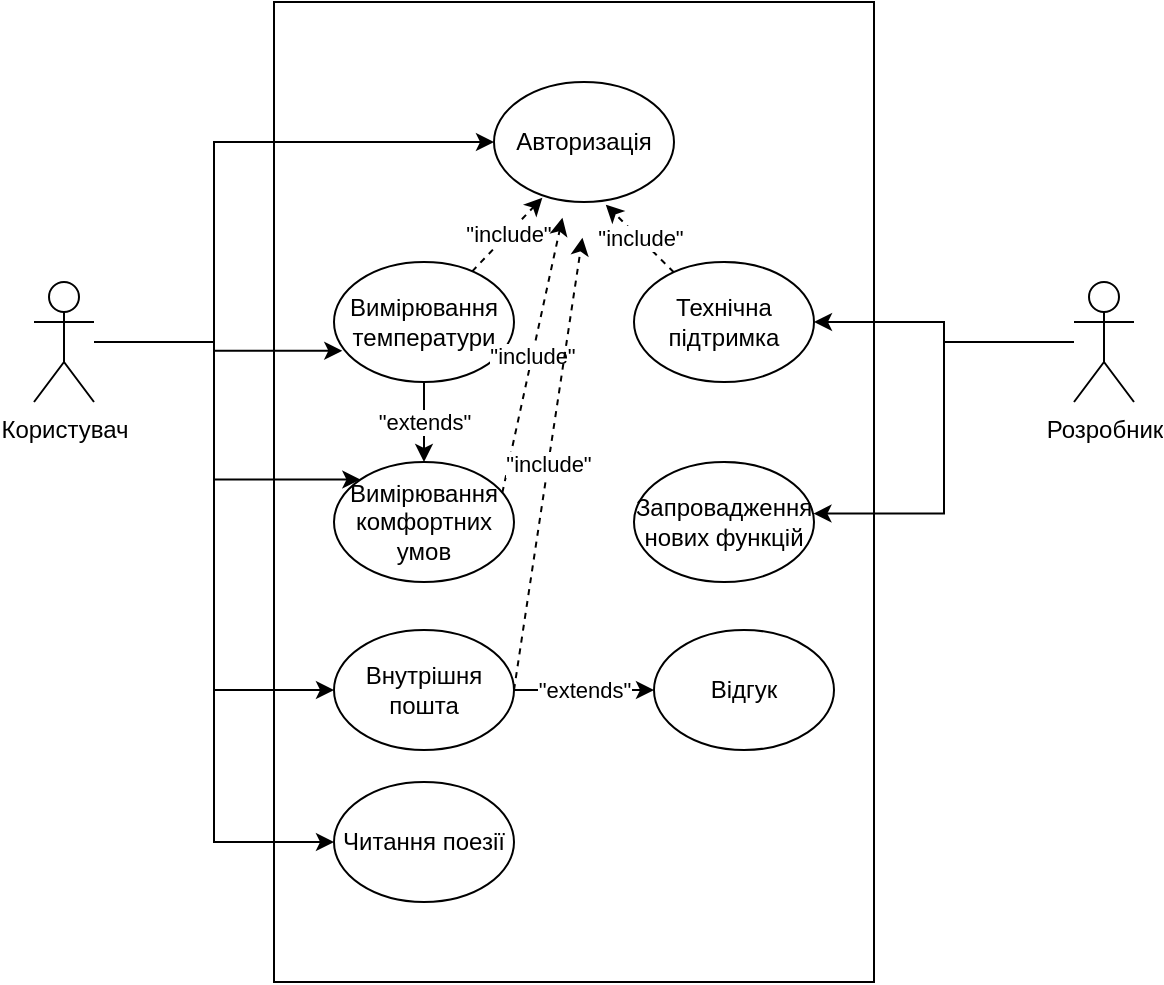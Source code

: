 <mxfile version="20.4.0" type="device"><diagram id="UHCjFGARVGlV_Ko5I79A" name="Страница 1"><mxGraphModel dx="981" dy="548" grid="1" gridSize="10" guides="1" tooltips="1" connect="1" arrows="1" fold="1" page="1" pageScale="1" pageWidth="1169" pageHeight="827" math="0" shadow="0"><root><mxCell id="0"/><mxCell id="1" parent="0"/><mxCell id="qCjbFBuSidStvpVUoSWq-11" value="" style="rounded=0;whiteSpace=wrap;html=1;" vertex="1" parent="1"><mxGeometry x="360" y="70" width="300" height="490" as="geometry"/></mxCell><mxCell id="qCjbFBuSidStvpVUoSWq-12" style="edgeStyle=orthogonalEdgeStyle;rounded=0;orthogonalLoop=1;jettySize=auto;html=1;entryX=0;entryY=0.5;entryDx=0;entryDy=0;" edge="1" parent="1" source="qCjbFBuSidStvpVUoSWq-1" target="qCjbFBuSidStvpVUoSWq-3"><mxGeometry relative="1" as="geometry"><Array as="points"><mxPoint x="330" y="240"/><mxPoint x="330" y="140"/></Array></mxGeometry></mxCell><mxCell id="qCjbFBuSidStvpVUoSWq-13" style="edgeStyle=orthogonalEdgeStyle;rounded=0;orthogonalLoop=1;jettySize=auto;html=1;entryX=0.046;entryY=0.74;entryDx=0;entryDy=0;entryPerimeter=0;" edge="1" parent="1" source="qCjbFBuSidStvpVUoSWq-1" target="qCjbFBuSidStvpVUoSWq-5"><mxGeometry relative="1" as="geometry"/></mxCell><mxCell id="qCjbFBuSidStvpVUoSWq-14" style="edgeStyle=orthogonalEdgeStyle;rounded=0;orthogonalLoop=1;jettySize=auto;html=1;entryX=0;entryY=0;entryDx=0;entryDy=0;" edge="1" parent="1" source="qCjbFBuSidStvpVUoSWq-1" target="qCjbFBuSidStvpVUoSWq-6"><mxGeometry relative="1" as="geometry"><Array as="points"><mxPoint x="330" y="240"/><mxPoint x="330" y="309"/></Array></mxGeometry></mxCell><mxCell id="qCjbFBuSidStvpVUoSWq-21" style="edgeStyle=orthogonalEdgeStyle;rounded=0;orthogonalLoop=1;jettySize=auto;html=1;entryX=0;entryY=0.5;entryDx=0;entryDy=0;" edge="1" parent="1" source="qCjbFBuSidStvpVUoSWq-1" target="qCjbFBuSidStvpVUoSWq-7"><mxGeometry relative="1" as="geometry"/></mxCell><mxCell id="qCjbFBuSidStvpVUoSWq-25" style="edgeStyle=orthogonalEdgeStyle;rounded=0;orthogonalLoop=1;jettySize=auto;html=1;entryX=0;entryY=0.5;entryDx=0;entryDy=0;" edge="1" parent="1" source="qCjbFBuSidStvpVUoSWq-1" target="qCjbFBuSidStvpVUoSWq-24"><mxGeometry relative="1" as="geometry"/></mxCell><mxCell id="qCjbFBuSidStvpVUoSWq-1" value="Користувач" style="shape=umlActor;verticalLabelPosition=bottom;verticalAlign=top;html=1;outlineConnect=0;" vertex="1" parent="1"><mxGeometry x="240" y="210" width="30" height="60" as="geometry"/></mxCell><mxCell id="qCjbFBuSidStvpVUoSWq-18" style="edgeStyle=orthogonalEdgeStyle;rounded=0;orthogonalLoop=1;jettySize=auto;html=1;entryX=1;entryY=0.5;entryDx=0;entryDy=0;" edge="1" parent="1" source="qCjbFBuSidStvpVUoSWq-2" target="qCjbFBuSidStvpVUoSWq-10"><mxGeometry relative="1" as="geometry"/></mxCell><mxCell id="qCjbFBuSidStvpVUoSWq-19" style="edgeStyle=orthogonalEdgeStyle;rounded=0;orthogonalLoop=1;jettySize=auto;html=1;entryX=0.997;entryY=0.43;entryDx=0;entryDy=0;entryPerimeter=0;" edge="1" parent="1" source="qCjbFBuSidStvpVUoSWq-2" target="qCjbFBuSidStvpVUoSWq-9"><mxGeometry relative="1" as="geometry"/></mxCell><mxCell id="qCjbFBuSidStvpVUoSWq-2" value="Розробник" style="shape=umlActor;verticalLabelPosition=bottom;verticalAlign=top;html=1;outlineConnect=0;" vertex="1" parent="1"><mxGeometry x="760" y="210" width="30" height="60" as="geometry"/></mxCell><mxCell id="qCjbFBuSidStvpVUoSWq-3" value="Авторизація" style="ellipse;whiteSpace=wrap;html=1;" vertex="1" parent="1"><mxGeometry x="470" y="110" width="90" height="60" as="geometry"/></mxCell><mxCell id="qCjbFBuSidStvpVUoSWq-15" value="&quot;extends&quot;" style="edgeStyle=orthogonalEdgeStyle;rounded=0;orthogonalLoop=1;jettySize=auto;html=1;" edge="1" parent="1" source="qCjbFBuSidStvpVUoSWq-5" target="qCjbFBuSidStvpVUoSWq-6"><mxGeometry relative="1" as="geometry"/></mxCell><mxCell id="qCjbFBuSidStvpVUoSWq-5" value="Вимірювання температури" style="ellipse;whiteSpace=wrap;html=1;" vertex="1" parent="1"><mxGeometry x="390" y="200" width="90" height="60" as="geometry"/></mxCell><mxCell id="qCjbFBuSidStvpVUoSWq-6" value="Вимірювання комфортних умов" style="ellipse;whiteSpace=wrap;html=1;" vertex="1" parent="1"><mxGeometry x="390" y="300" width="90" height="60" as="geometry"/></mxCell><mxCell id="qCjbFBuSidStvpVUoSWq-23" value="&quot;extends&quot;" style="edgeStyle=orthogonalEdgeStyle;rounded=0;orthogonalLoop=1;jettySize=auto;html=1;entryX=0;entryY=0.5;entryDx=0;entryDy=0;" edge="1" parent="1" source="qCjbFBuSidStvpVUoSWq-7" target="qCjbFBuSidStvpVUoSWq-8"><mxGeometry relative="1" as="geometry"/></mxCell><mxCell id="qCjbFBuSidStvpVUoSWq-7" value="Внутрішня пошта" style="ellipse;whiteSpace=wrap;html=1;" vertex="1" parent="1"><mxGeometry x="390" y="384" width="90" height="60" as="geometry"/></mxCell><mxCell id="qCjbFBuSidStvpVUoSWq-8" value="Відгук" style="ellipse;whiteSpace=wrap;html=1;" vertex="1" parent="1"><mxGeometry x="550" y="384" width="90" height="60" as="geometry"/></mxCell><mxCell id="qCjbFBuSidStvpVUoSWq-9" value="Запровадження нових функцій" style="ellipse;whiteSpace=wrap;html=1;" vertex="1" parent="1"><mxGeometry x="540" y="300" width="90" height="60" as="geometry"/></mxCell><mxCell id="qCjbFBuSidStvpVUoSWq-10" value="Технічна підтримка" style="ellipse;whiteSpace=wrap;html=1;" vertex="1" parent="1"><mxGeometry x="540" y="200" width="90" height="60" as="geometry"/></mxCell><mxCell id="qCjbFBuSidStvpVUoSWq-16" value="&quot;include&quot;" style="endArrow=classic;html=1;rounded=0;entryX=0.269;entryY=0.964;entryDx=0;entryDy=0;entryPerimeter=0;dashed=1;" edge="1" parent="1" source="qCjbFBuSidStvpVUoSWq-5" target="qCjbFBuSidStvpVUoSWq-3"><mxGeometry width="50" height="50" relative="1" as="geometry"><mxPoint x="500" y="250" as="sourcePoint"/><mxPoint x="550" y="200" as="targetPoint"/></mxGeometry></mxCell><mxCell id="qCjbFBuSidStvpVUoSWq-17" value="&quot;include&quot;" style="endArrow=classic;html=1;rounded=0;entryX=0.269;entryY=0.964;entryDx=0;entryDy=0;entryPerimeter=0;dashed=1;exitX=0.935;exitY=0.257;exitDx=0;exitDy=0;exitPerimeter=0;" edge="1" parent="1" source="qCjbFBuSidStvpVUoSWq-6"><mxGeometry width="50" height="50" relative="1" as="geometry"><mxPoint x="468.977" y="214.613" as="sourcePoint"/><mxPoint x="504.21" y="177.84" as="targetPoint"/></mxGeometry></mxCell><mxCell id="qCjbFBuSidStvpVUoSWq-20" value="&quot;include&quot;" style="endArrow=classic;html=1;rounded=0;entryX=0.621;entryY=1.022;entryDx=0;entryDy=0;entryPerimeter=0;dashed=1;" edge="1" parent="1" source="qCjbFBuSidStvpVUoSWq-10" target="qCjbFBuSidStvpVUoSWq-3"><mxGeometry width="50" height="50" relative="1" as="geometry"><mxPoint x="484.15" y="325.42" as="sourcePoint"/><mxPoint x="514.21" y="187.84" as="targetPoint"/></mxGeometry></mxCell><mxCell id="qCjbFBuSidStvpVUoSWq-22" value="&quot;include&quot;" style="endArrow=classic;html=1;rounded=0;entryX=0.269;entryY=0.964;entryDx=0;entryDy=0;entryPerimeter=0;dashed=1;exitX=1;exitY=0.5;exitDx=0;exitDy=0;" edge="1" parent="1" source="qCjbFBuSidStvpVUoSWq-7"><mxGeometry width="50" height="50" relative="1" as="geometry"><mxPoint x="484.15" y="325.42" as="sourcePoint"/><mxPoint x="514.21" y="187.84" as="targetPoint"/></mxGeometry></mxCell><mxCell id="qCjbFBuSidStvpVUoSWq-24" value="Читання поезії" style="ellipse;whiteSpace=wrap;html=1;" vertex="1" parent="1"><mxGeometry x="390" y="460" width="90" height="60" as="geometry"/></mxCell></root></mxGraphModel></diagram></mxfile>